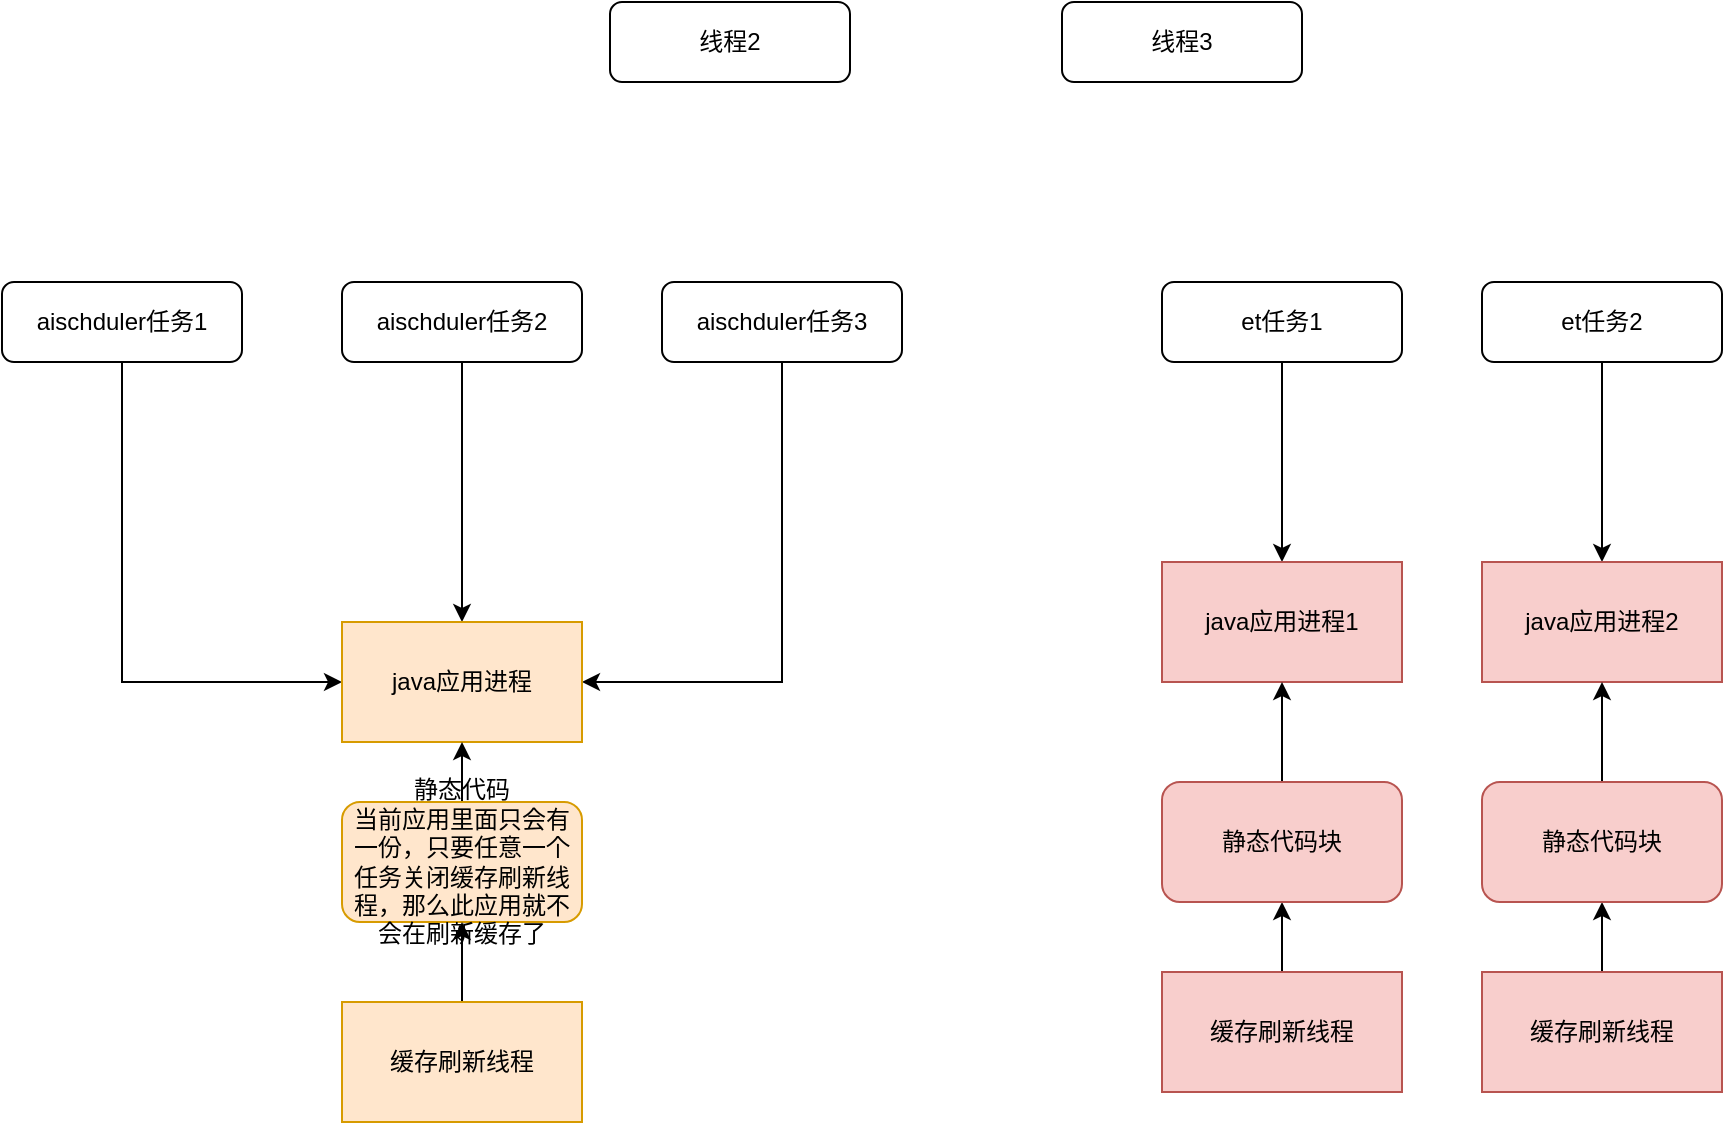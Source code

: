 <mxfile version="22.1.11" type="github">
  <diagram id="C5RBs43oDa-KdzZeNtuy" name="Page-1">
    <mxGraphModel dx="1851" dy="605" grid="1" gridSize="10" guides="1" tooltips="1" connect="1" arrows="1" fold="1" page="1" pageScale="1" pageWidth="827" pageHeight="1169" math="0" shadow="0">
      <root>
        <mxCell id="WIyWlLk6GJQsqaUBKTNV-0" />
        <mxCell id="WIyWlLk6GJQsqaUBKTNV-1" parent="WIyWlLk6GJQsqaUBKTNV-0" />
        <mxCell id="02b0DI_633Z7Wo2SVN0X-6" style="edgeStyle=orthogonalEdgeStyle;rounded=0;orthogonalLoop=1;jettySize=auto;html=1;entryX=0;entryY=0.5;entryDx=0;entryDy=0;" edge="1" parent="WIyWlLk6GJQsqaUBKTNV-1" source="WIyWlLk6GJQsqaUBKTNV-3" target="02b0DI_633Z7Wo2SVN0X-5">
          <mxGeometry relative="1" as="geometry">
            <Array as="points">
              <mxPoint x="50" y="440" />
            </Array>
          </mxGeometry>
        </mxCell>
        <mxCell id="WIyWlLk6GJQsqaUBKTNV-3" value="aischduler任务1" style="rounded=1;whiteSpace=wrap;html=1;fontSize=12;glass=0;strokeWidth=1;shadow=0;" parent="WIyWlLk6GJQsqaUBKTNV-1" vertex="1">
          <mxGeometry x="-10" y="240" width="120" height="40" as="geometry" />
        </mxCell>
        <mxCell id="j8d3ncgpAfrZO2e88Lk0-1" value="线程2" style="rounded=1;whiteSpace=wrap;html=1;fontSize=12;glass=0;strokeWidth=1;shadow=0;" parent="WIyWlLk6GJQsqaUBKTNV-1" vertex="1">
          <mxGeometry x="294" y="100" width="120" height="40" as="geometry" />
        </mxCell>
        <mxCell id="j8d3ncgpAfrZO2e88Lk0-2" value="线程3" style="rounded=1;whiteSpace=wrap;html=1;fontSize=12;glass=0;strokeWidth=1;shadow=0;" parent="WIyWlLk6GJQsqaUBKTNV-1" vertex="1">
          <mxGeometry x="520" y="100" width="120" height="40" as="geometry" />
        </mxCell>
        <mxCell id="02b0DI_633Z7Wo2SVN0X-7" style="edgeStyle=orthogonalEdgeStyle;rounded=0;orthogonalLoop=1;jettySize=auto;html=1;" edge="1" parent="WIyWlLk6GJQsqaUBKTNV-1" source="02b0DI_633Z7Wo2SVN0X-0" target="02b0DI_633Z7Wo2SVN0X-5">
          <mxGeometry relative="1" as="geometry" />
        </mxCell>
        <mxCell id="02b0DI_633Z7Wo2SVN0X-0" value="aischduler任务2" style="rounded=1;whiteSpace=wrap;html=1;fontSize=12;glass=0;strokeWidth=1;shadow=0;" vertex="1" parent="WIyWlLk6GJQsqaUBKTNV-1">
          <mxGeometry x="160" y="240" width="120" height="40" as="geometry" />
        </mxCell>
        <mxCell id="02b0DI_633Z7Wo2SVN0X-8" style="edgeStyle=orthogonalEdgeStyle;rounded=0;orthogonalLoop=1;jettySize=auto;html=1;entryX=1;entryY=0.5;entryDx=0;entryDy=0;" edge="1" parent="WIyWlLk6GJQsqaUBKTNV-1" source="02b0DI_633Z7Wo2SVN0X-1" target="02b0DI_633Z7Wo2SVN0X-5">
          <mxGeometry relative="1" as="geometry">
            <Array as="points">
              <mxPoint x="380" y="440" />
            </Array>
          </mxGeometry>
        </mxCell>
        <mxCell id="02b0DI_633Z7Wo2SVN0X-1" value="aischduler任务3" style="rounded=1;whiteSpace=wrap;html=1;fontSize=12;glass=0;strokeWidth=1;shadow=0;" vertex="1" parent="WIyWlLk6GJQsqaUBKTNV-1">
          <mxGeometry x="320" y="240" width="120" height="40" as="geometry" />
        </mxCell>
        <mxCell id="02b0DI_633Z7Wo2SVN0X-5" value="java应用进程" style="rounded=0;whiteSpace=wrap;html=1;fillColor=#ffe6cc;strokeColor=#d79b00;" vertex="1" parent="WIyWlLk6GJQsqaUBKTNV-1">
          <mxGeometry x="160" y="410" width="120" height="60" as="geometry" />
        </mxCell>
        <mxCell id="02b0DI_633Z7Wo2SVN0X-12" value="" style="edgeStyle=orthogonalEdgeStyle;rounded=0;orthogonalLoop=1;jettySize=auto;html=1;" edge="1" parent="WIyWlLk6GJQsqaUBKTNV-1" source="02b0DI_633Z7Wo2SVN0X-9" target="02b0DI_633Z7Wo2SVN0X-5">
          <mxGeometry relative="1" as="geometry" />
        </mxCell>
        <mxCell id="02b0DI_633Z7Wo2SVN0X-9" value="静态代码&lt;br&gt;当前应用里面只会有一份，只要任意一个任务关闭缓存刷新线程，那么此应用就不会在刷新缓存了" style="rounded=1;whiteSpace=wrap;html=1;fillColor=#ffe6cc;strokeColor=#d79b00;" vertex="1" parent="WIyWlLk6GJQsqaUBKTNV-1">
          <mxGeometry x="160" y="500" width="120" height="60" as="geometry" />
        </mxCell>
        <mxCell id="02b0DI_633Z7Wo2SVN0X-11" value="" style="edgeStyle=orthogonalEdgeStyle;rounded=0;orthogonalLoop=1;jettySize=auto;html=1;" edge="1" parent="WIyWlLk6GJQsqaUBKTNV-1" source="02b0DI_633Z7Wo2SVN0X-10" target="02b0DI_633Z7Wo2SVN0X-9">
          <mxGeometry relative="1" as="geometry" />
        </mxCell>
        <mxCell id="02b0DI_633Z7Wo2SVN0X-10" value="缓存刷新线程" style="rounded=0;whiteSpace=wrap;html=1;fillColor=#ffe6cc;strokeColor=#d79b00;" vertex="1" parent="WIyWlLk6GJQsqaUBKTNV-1">
          <mxGeometry x="160" y="600" width="120" height="60" as="geometry" />
        </mxCell>
        <mxCell id="02b0DI_633Z7Wo2SVN0X-20" style="edgeStyle=orthogonalEdgeStyle;rounded=0;orthogonalLoop=1;jettySize=auto;html=1;entryX=0.5;entryY=0;entryDx=0;entryDy=0;" edge="1" parent="WIyWlLk6GJQsqaUBKTNV-1" source="02b0DI_633Z7Wo2SVN0X-13" target="02b0DI_633Z7Wo2SVN0X-16">
          <mxGeometry relative="1" as="geometry" />
        </mxCell>
        <mxCell id="02b0DI_633Z7Wo2SVN0X-13" value="et任务1" style="rounded=1;whiteSpace=wrap;html=1;fontSize=12;glass=0;strokeWidth=1;shadow=0;" vertex="1" parent="WIyWlLk6GJQsqaUBKTNV-1">
          <mxGeometry x="570" y="240" width="120" height="40" as="geometry" />
        </mxCell>
        <mxCell id="02b0DI_633Z7Wo2SVN0X-16" value="java应用进程1" style="rounded=0;whiteSpace=wrap;html=1;fillColor=#f8cecc;strokeColor=#b85450;" vertex="1" parent="WIyWlLk6GJQsqaUBKTNV-1">
          <mxGeometry x="570" y="380" width="120" height="60" as="geometry" />
        </mxCell>
        <mxCell id="02b0DI_633Z7Wo2SVN0X-22" value="" style="edgeStyle=orthogonalEdgeStyle;rounded=0;orthogonalLoop=1;jettySize=auto;html=1;" edge="1" parent="WIyWlLk6GJQsqaUBKTNV-1" source="02b0DI_633Z7Wo2SVN0X-18" target="02b0DI_633Z7Wo2SVN0X-19">
          <mxGeometry relative="1" as="geometry" />
        </mxCell>
        <mxCell id="02b0DI_633Z7Wo2SVN0X-18" value="缓存刷新线程" style="rounded=0;whiteSpace=wrap;html=1;fillColor=#f8cecc;strokeColor=#b85450;" vertex="1" parent="WIyWlLk6GJQsqaUBKTNV-1">
          <mxGeometry x="570" y="585" width="120" height="60" as="geometry" />
        </mxCell>
        <mxCell id="02b0DI_633Z7Wo2SVN0X-21" value="" style="edgeStyle=orthogonalEdgeStyle;rounded=0;orthogonalLoop=1;jettySize=auto;html=1;" edge="1" parent="WIyWlLk6GJQsqaUBKTNV-1" source="02b0DI_633Z7Wo2SVN0X-19" target="02b0DI_633Z7Wo2SVN0X-16">
          <mxGeometry relative="1" as="geometry" />
        </mxCell>
        <mxCell id="02b0DI_633Z7Wo2SVN0X-19" value="静态代码块" style="rounded=1;whiteSpace=wrap;html=1;fillColor=#f8cecc;strokeColor=#b85450;" vertex="1" parent="WIyWlLk6GJQsqaUBKTNV-1">
          <mxGeometry x="570" y="490" width="120" height="60" as="geometry" />
        </mxCell>
        <mxCell id="02b0DI_633Z7Wo2SVN0X-23" style="edgeStyle=orthogonalEdgeStyle;rounded=0;orthogonalLoop=1;jettySize=auto;html=1;entryX=0.5;entryY=0;entryDx=0;entryDy=0;" edge="1" parent="WIyWlLk6GJQsqaUBKTNV-1" source="02b0DI_633Z7Wo2SVN0X-24" target="02b0DI_633Z7Wo2SVN0X-25">
          <mxGeometry relative="1" as="geometry" />
        </mxCell>
        <mxCell id="02b0DI_633Z7Wo2SVN0X-24" value="et任务2" style="rounded=1;whiteSpace=wrap;html=1;fontSize=12;glass=0;strokeWidth=1;shadow=0;" vertex="1" parent="WIyWlLk6GJQsqaUBKTNV-1">
          <mxGeometry x="730" y="240" width="120" height="40" as="geometry" />
        </mxCell>
        <mxCell id="02b0DI_633Z7Wo2SVN0X-25" value="java应用进程2" style="rounded=0;whiteSpace=wrap;html=1;fillColor=#f8cecc;strokeColor=#b85450;" vertex="1" parent="WIyWlLk6GJQsqaUBKTNV-1">
          <mxGeometry x="730" y="380" width="120" height="60" as="geometry" />
        </mxCell>
        <mxCell id="02b0DI_633Z7Wo2SVN0X-26" value="" style="edgeStyle=orthogonalEdgeStyle;rounded=0;orthogonalLoop=1;jettySize=auto;html=1;" edge="1" parent="WIyWlLk6GJQsqaUBKTNV-1" source="02b0DI_633Z7Wo2SVN0X-27" target="02b0DI_633Z7Wo2SVN0X-29">
          <mxGeometry relative="1" as="geometry" />
        </mxCell>
        <mxCell id="02b0DI_633Z7Wo2SVN0X-27" value="缓存刷新线程" style="rounded=0;whiteSpace=wrap;html=1;fillColor=#f8cecc;strokeColor=#b85450;" vertex="1" parent="WIyWlLk6GJQsqaUBKTNV-1">
          <mxGeometry x="730" y="585" width="120" height="60" as="geometry" />
        </mxCell>
        <mxCell id="02b0DI_633Z7Wo2SVN0X-28" value="" style="edgeStyle=orthogonalEdgeStyle;rounded=0;orthogonalLoop=1;jettySize=auto;html=1;" edge="1" parent="WIyWlLk6GJQsqaUBKTNV-1" source="02b0DI_633Z7Wo2SVN0X-29" target="02b0DI_633Z7Wo2SVN0X-25">
          <mxGeometry relative="1" as="geometry" />
        </mxCell>
        <mxCell id="02b0DI_633Z7Wo2SVN0X-29" value="静态代码块" style="rounded=1;whiteSpace=wrap;html=1;fillColor=#f8cecc;strokeColor=#b85450;" vertex="1" parent="WIyWlLk6GJQsqaUBKTNV-1">
          <mxGeometry x="730" y="490" width="120" height="60" as="geometry" />
        </mxCell>
      </root>
    </mxGraphModel>
  </diagram>
</mxfile>
